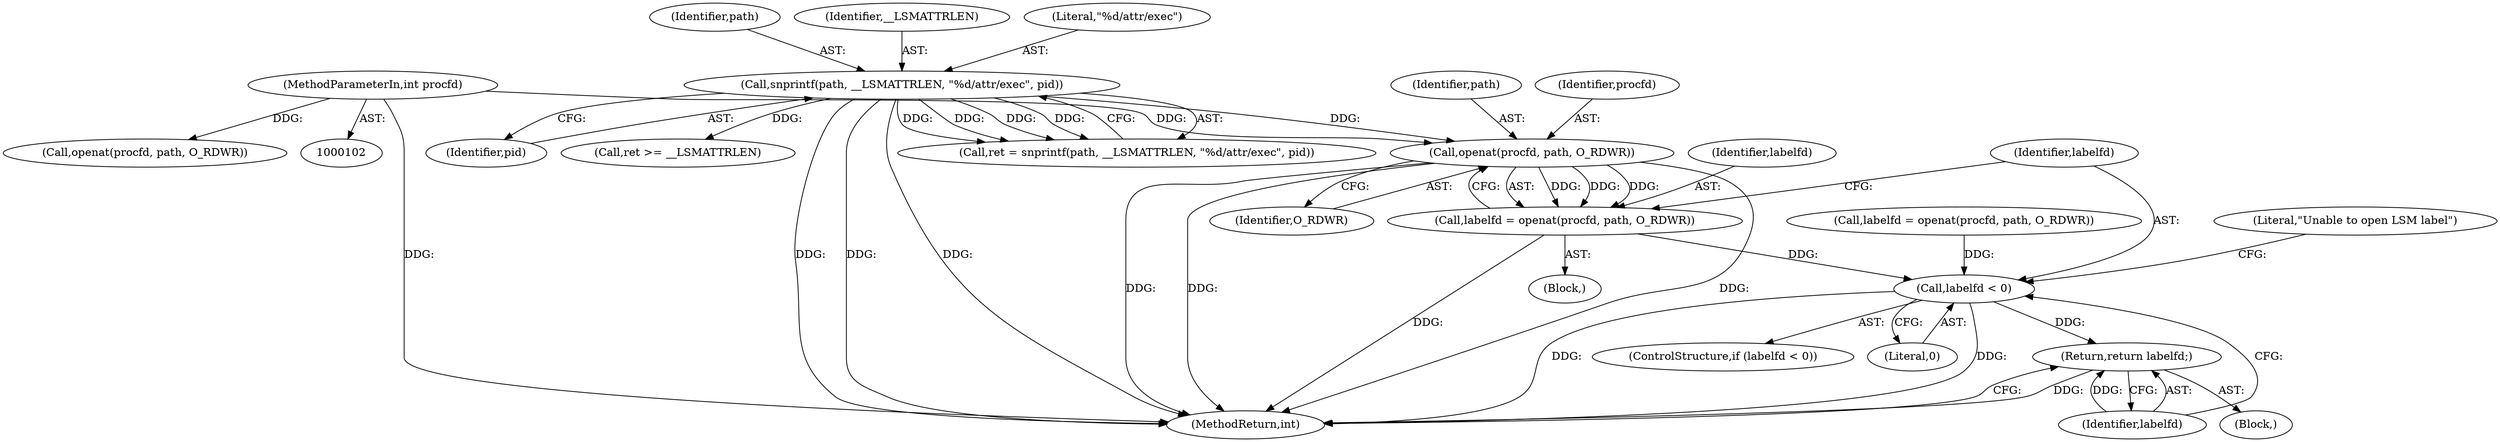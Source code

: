 digraph "0_lxc_81f466d05f2a89cb4f122ef7f593ff3f279b165c_0@API" {
"1000171" [label="(Call,openat(procfd, path, O_RDWR))"];
"1000103" [label="(MethodParameterIn,int procfd)"];
"1000153" [label="(Call,snprintf(path, __LSMATTRLEN, \"%d/attr/exec\", pid))"];
"1000169" [label="(Call,labelfd = openat(procfd, path, O_RDWR))"];
"1000202" [label="(Call,labelfd < 0)"];
"1000211" [label="(Return,return labelfd;)"];
"1000154" [label="(Identifier,path)"];
"1000201" [label="(ControlStructure,if (labelfd < 0))"];
"1000195" [label="(Call,labelfd = openat(procfd, path, O_RDWR))"];
"1000163" [label="(Call,ret >= __LSMATTRLEN)"];
"1000203" [label="(Identifier,labelfd)"];
"1000155" [label="(Identifier,__LSMATTRLEN)"];
"1000169" [label="(Call,labelfd = openat(procfd, path, O_RDWR))"];
"1000211" [label="(Return,return labelfd;)"];
"1000174" [label="(Identifier,O_RDWR)"];
"1000171" [label="(Call,openat(procfd, path, O_RDWR))"];
"1000170" [label="(Identifier,labelfd)"];
"1000202" [label="(Call,labelfd < 0)"];
"1000213" [label="(MethodReturn,int)"];
"1000151" [label="(Call,ret = snprintf(path, __LSMATTRLEN, \"%d/attr/exec\", pid))"];
"1000153" [label="(Call,snprintf(path, __LSMATTRLEN, \"%d/attr/exec\", pid))"];
"1000204" [label="(Literal,0)"];
"1000150" [label="(Block,)"];
"1000107" [label="(Block,)"];
"1000173" [label="(Identifier,path)"];
"1000212" [label="(Identifier,labelfd)"];
"1000207" [label="(Literal,\"Unable to open LSM label\")"];
"1000156" [label="(Literal,\"%d/attr/exec\")"];
"1000103" [label="(MethodParameterIn,int procfd)"];
"1000157" [label="(Identifier,pid)"];
"1000197" [label="(Call,openat(procfd, path, O_RDWR))"];
"1000172" [label="(Identifier,procfd)"];
"1000171" -> "1000169"  [label="AST: "];
"1000171" -> "1000174"  [label="CFG: "];
"1000172" -> "1000171"  [label="AST: "];
"1000173" -> "1000171"  [label="AST: "];
"1000174" -> "1000171"  [label="AST: "];
"1000169" -> "1000171"  [label="CFG: "];
"1000171" -> "1000213"  [label="DDG: "];
"1000171" -> "1000213"  [label="DDG: "];
"1000171" -> "1000213"  [label="DDG: "];
"1000171" -> "1000169"  [label="DDG: "];
"1000171" -> "1000169"  [label="DDG: "];
"1000171" -> "1000169"  [label="DDG: "];
"1000103" -> "1000171"  [label="DDG: "];
"1000153" -> "1000171"  [label="DDG: "];
"1000103" -> "1000102"  [label="AST: "];
"1000103" -> "1000213"  [label="DDG: "];
"1000103" -> "1000197"  [label="DDG: "];
"1000153" -> "1000151"  [label="AST: "];
"1000153" -> "1000157"  [label="CFG: "];
"1000154" -> "1000153"  [label="AST: "];
"1000155" -> "1000153"  [label="AST: "];
"1000156" -> "1000153"  [label="AST: "];
"1000157" -> "1000153"  [label="AST: "];
"1000151" -> "1000153"  [label="CFG: "];
"1000153" -> "1000213"  [label="DDG: "];
"1000153" -> "1000213"  [label="DDG: "];
"1000153" -> "1000213"  [label="DDG: "];
"1000153" -> "1000151"  [label="DDG: "];
"1000153" -> "1000151"  [label="DDG: "];
"1000153" -> "1000151"  [label="DDG: "];
"1000153" -> "1000151"  [label="DDG: "];
"1000153" -> "1000163"  [label="DDG: "];
"1000169" -> "1000150"  [label="AST: "];
"1000170" -> "1000169"  [label="AST: "];
"1000203" -> "1000169"  [label="CFG: "];
"1000169" -> "1000213"  [label="DDG: "];
"1000169" -> "1000202"  [label="DDG: "];
"1000202" -> "1000201"  [label="AST: "];
"1000202" -> "1000204"  [label="CFG: "];
"1000203" -> "1000202"  [label="AST: "];
"1000204" -> "1000202"  [label="AST: "];
"1000207" -> "1000202"  [label="CFG: "];
"1000212" -> "1000202"  [label="CFG: "];
"1000202" -> "1000213"  [label="DDG: "];
"1000202" -> "1000213"  [label="DDG: "];
"1000195" -> "1000202"  [label="DDG: "];
"1000202" -> "1000211"  [label="DDG: "];
"1000211" -> "1000107"  [label="AST: "];
"1000211" -> "1000212"  [label="CFG: "];
"1000212" -> "1000211"  [label="AST: "];
"1000213" -> "1000211"  [label="CFG: "];
"1000211" -> "1000213"  [label="DDG: "];
"1000212" -> "1000211"  [label="DDG: "];
}
